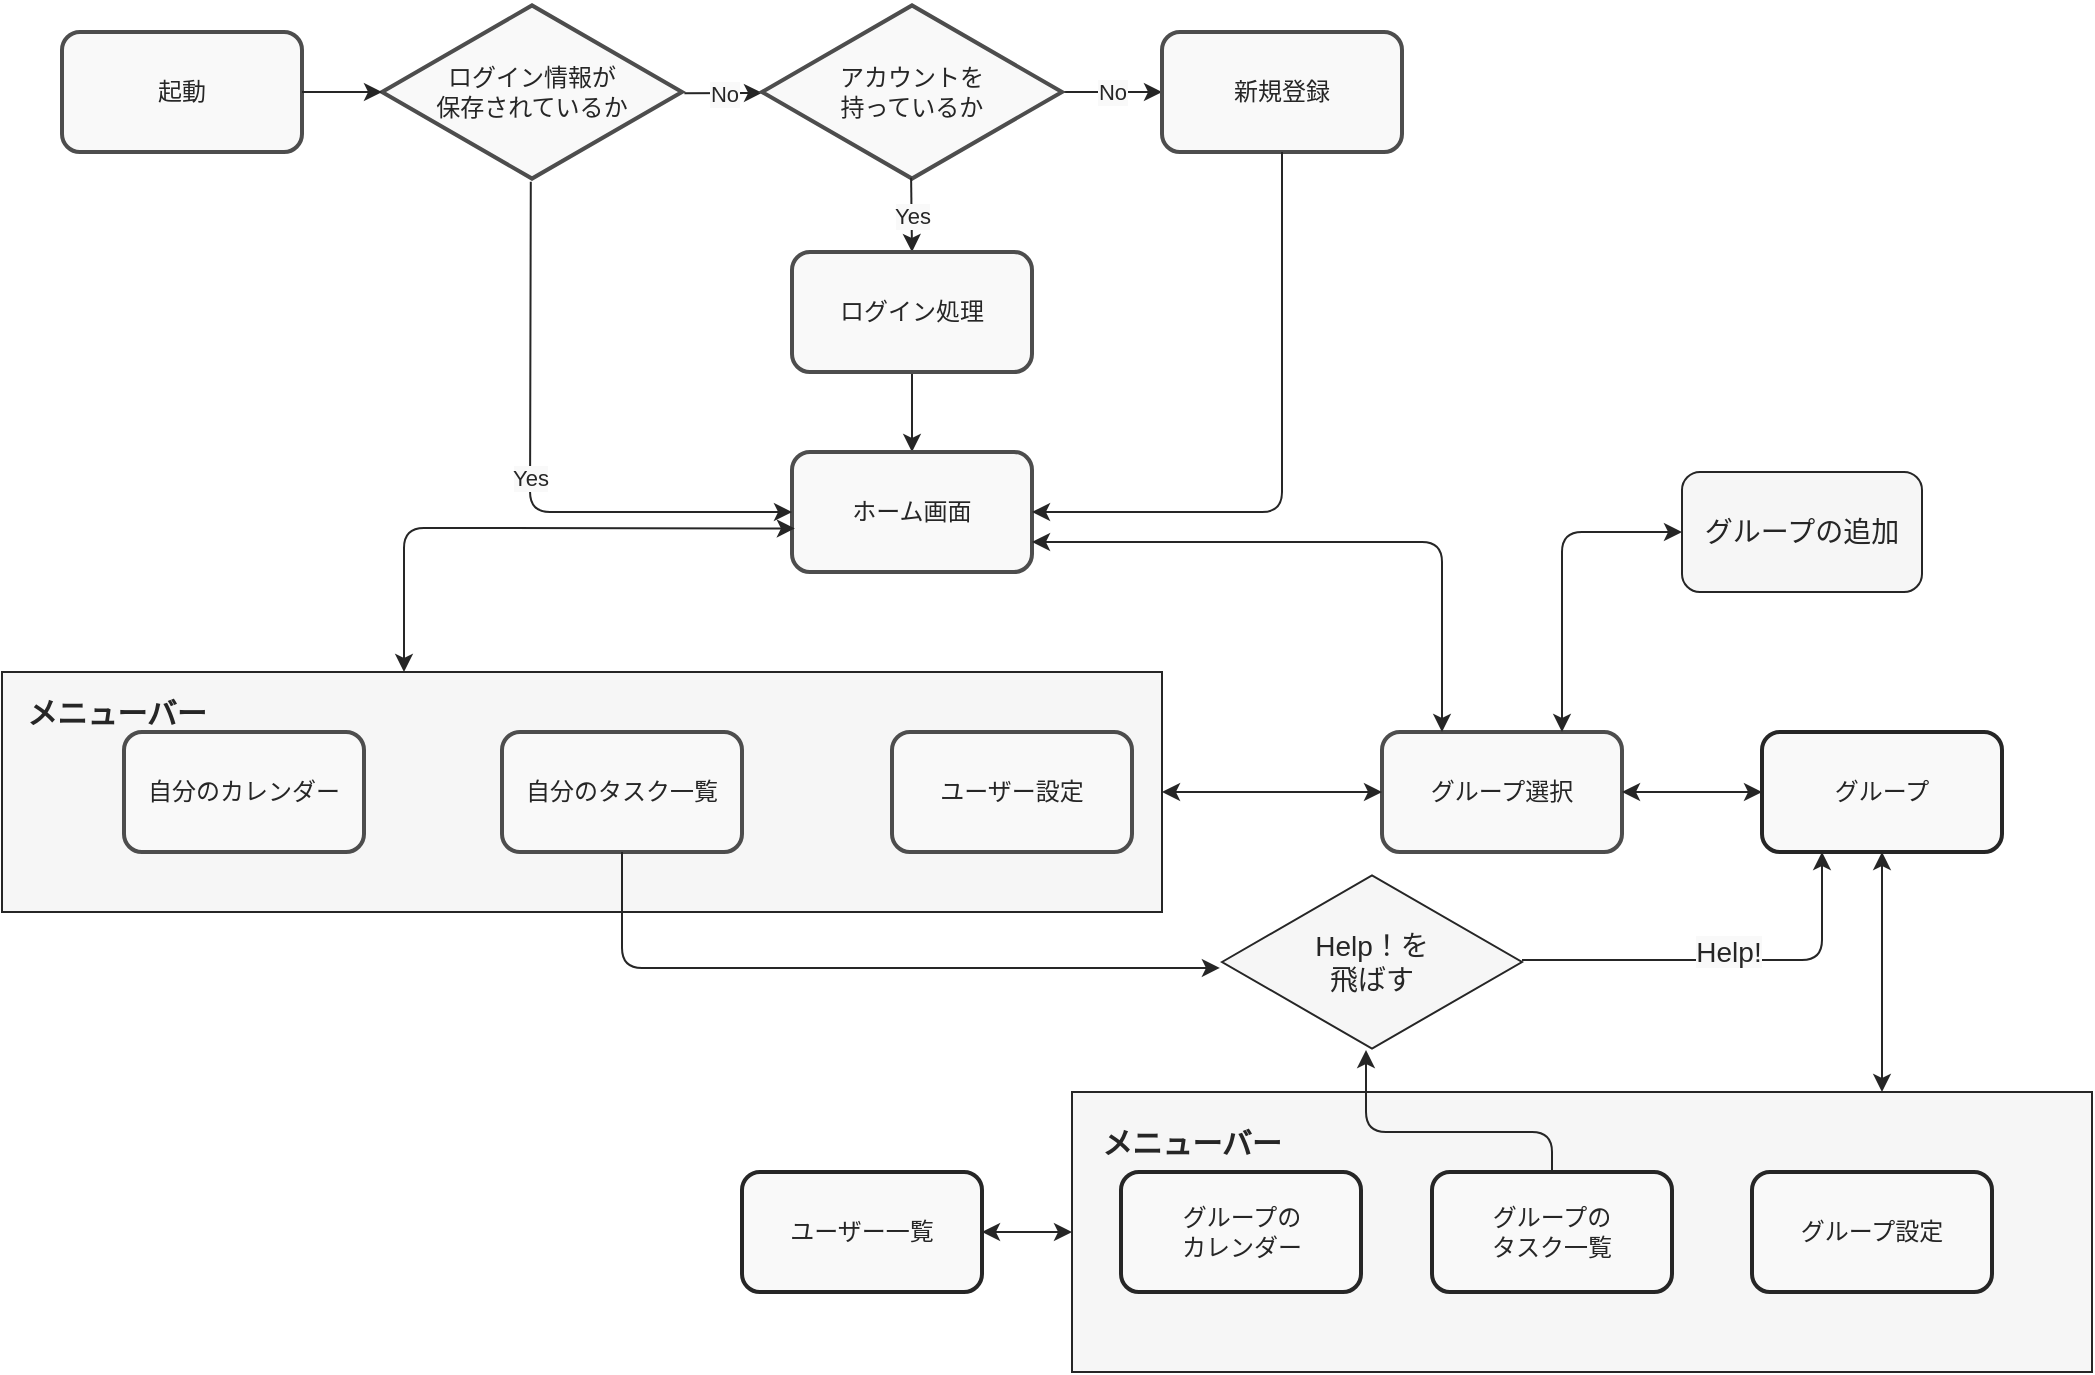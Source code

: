 <mxfile>
    <diagram id="kgN2jSgSi7-aXJNecE2s" name="ページ1">
        <mxGraphModel dx="194" dy="134" grid="1" gridSize="10" guides="1" tooltips="1" connect="1" arrows="1" fold="1" page="1" pageScale="1" pageWidth="1169" pageHeight="827" background="#FFFFFF" math="0" shadow="0">
            <root>
                <mxCell id="0"/>
                <mxCell id="1" parent="0"/>
                <mxCell id="145" value="" style="rounded=0;whiteSpace=wrap;html=1;strokeColor=#262626;strokeWidth=1;fillColor=#F6F6F6;" vertex="1" parent="1">
                    <mxGeometry x="555" y="550" width="510" height="140" as="geometry"/>
                </mxCell>
                <mxCell id="126" value="" style="rounded=0;whiteSpace=wrap;html=1;fillColor=#F6F6F6;strokeColor=#262626;" parent="1" vertex="1">
                    <mxGeometry x="20" y="340" width="580" height="120" as="geometry"/>
                </mxCell>
                <mxCell id="66" value="&lt;font color=&quot;#262626&quot;&gt;起動&lt;/font&gt;" style="rounded=1;whiteSpace=wrap;html=1;strokeColor=#4D4D4D;strokeWidth=2;fillColor=#F9F9F9;" parent="1" vertex="1">
                    <mxGeometry x="50" y="20" width="120" height="60" as="geometry"/>
                </mxCell>
                <mxCell id="67" value="&lt;font color=&quot;#262626&quot;&gt;ログイン情報が&lt;br&gt;保存されているか&lt;/font&gt;" style="html=1;whiteSpace=wrap;aspect=fixed;shape=isoRectangle;strokeColor=#4D4D4D;strokeWidth=2;fillColor=#F9F9F9;" parent="1" vertex="1">
                    <mxGeometry x="210" y="5" width="150" height="90" as="geometry"/>
                </mxCell>
                <mxCell id="69" value="" style="endArrow=classic;html=1;exitX=1;exitY=0.5;exitDx=0;exitDy=0;strokeColor=#262626;" parent="1" source="66" target="67" edge="1">
                    <mxGeometry width="50" height="50" relative="1" as="geometry">
                        <mxPoint x="380" y="320" as="sourcePoint"/>
                        <mxPoint x="430" y="270" as="targetPoint"/>
                    </mxGeometry>
                </mxCell>
                <mxCell id="70" value="" style="endArrow=classic;html=1;strokeColor=#262626;exitX=1.008;exitY=0.507;exitDx=0;exitDy=0;exitPerimeter=0;" parent="1" source="67" target="72" edge="1">
                    <mxGeometry relative="1" as="geometry">
                        <mxPoint x="360" y="300" as="sourcePoint"/>
                        <mxPoint x="420" y="50" as="targetPoint"/>
                    </mxGeometry>
                </mxCell>
                <mxCell id="71" value="No" style="edgeLabel;resizable=0;html=1;align=center;verticalAlign=middle;labelBackgroundColor=#F9F9F9;fontColor=#262626;" parent="70" connectable="0" vertex="1">
                    <mxGeometry relative="1" as="geometry"/>
                </mxCell>
                <mxCell id="79" value="No" style="edgeStyle=orthogonalEdgeStyle;rounded=0;orthogonalLoop=1;jettySize=auto;html=1;fontColor=#262626;strokeColor=#262626;labelBackgroundColor=#F9F9F9;" parent="1" source="72" target="78" edge="1">
                    <mxGeometry relative="1" as="geometry"/>
                </mxCell>
                <mxCell id="72" value="アカウントを&lt;br&gt;持っているか" style="html=1;whiteSpace=wrap;aspect=fixed;shape=isoRectangle;labelBackgroundColor=#F9F9F9;fontColor=#262626;strokeColor=#4D4D4D;strokeWidth=2;fillColor=#F9F9F9;" parent="1" vertex="1">
                    <mxGeometry x="400" y="5" width="150" height="90" as="geometry"/>
                </mxCell>
                <mxCell id="75" value="" style="endArrow=classic;html=1;fontColor=#262626;strokeColor=#262626;entryX=0.5;entryY=0;entryDx=0;entryDy=0;exitX=0.497;exitY=0.977;exitDx=0;exitDy=0;exitPerimeter=0;" parent="1" source="72" target="80" edge="1">
                    <mxGeometry relative="1" as="geometry">
                        <mxPoint x="550" y="50" as="sourcePoint"/>
                        <mxPoint x="600" y="50" as="targetPoint"/>
                    </mxGeometry>
                </mxCell>
                <mxCell id="76" value="Yes" style="edgeLabel;resizable=0;html=1;align=center;verticalAlign=middle;labelBackgroundColor=#F9F9F9;fontColor=#262626;" parent="75" connectable="0" vertex="1">
                    <mxGeometry relative="1" as="geometry"/>
                </mxCell>
                <mxCell id="78" value="新規登録" style="rounded=1;whiteSpace=wrap;html=1;labelBackgroundColor=#F9F9F9;fontColor=#262626;strokeColor=#4D4D4D;strokeWidth=2;fillColor=#F9F9F9;" parent="1" vertex="1">
                    <mxGeometry x="600" y="20" width="120" height="60" as="geometry"/>
                </mxCell>
                <mxCell id="84" value="" style="edgeStyle=orthogonalEdgeStyle;rounded=0;orthogonalLoop=1;jettySize=auto;html=1;labelBackgroundColor=#F9F9F9;fontColor=#262626;strokeColor=#262626;" parent="1" source="80" target="83" edge="1">
                    <mxGeometry relative="1" as="geometry"/>
                </mxCell>
                <mxCell id="80" value="ログイン処理" style="rounded=1;whiteSpace=wrap;html=1;labelBackgroundColor=#F9F9F9;fontColor=#262626;strokeColor=#4D4D4D;strokeWidth=2;fillColor=#F9F9F9;" parent="1" vertex="1">
                    <mxGeometry x="415" y="130" width="120" height="60" as="geometry"/>
                </mxCell>
                <mxCell id="83" value="ホーム画面" style="rounded=1;whiteSpace=wrap;html=1;labelBackgroundColor=#F9F9F9;fontColor=#262626;strokeColor=#4D4D4D;strokeWidth=2;fillColor=#F9F9F9;" parent="1" vertex="1">
                    <mxGeometry x="415" y="230" width="120" height="60" as="geometry"/>
                </mxCell>
                <mxCell id="90" value="" style="endArrow=classic;html=1;labelBackgroundColor=#F9F9F9;fontColor=#262626;strokeColor=#262626;exitX=0.496;exitY=0.998;exitDx=0;exitDy=0;exitPerimeter=0;entryX=0;entryY=0.5;entryDx=0;entryDy=0;" parent="1" source="67" target="83" edge="1">
                    <mxGeometry relative="1" as="geometry">
                        <mxPoint x="330" y="30" as="sourcePoint"/>
                        <mxPoint x="430" y="30" as="targetPoint"/>
                        <Array as="points">
                            <mxPoint x="284" y="260"/>
                        </Array>
                    </mxGeometry>
                </mxCell>
                <mxCell id="91" value="Yes" style="edgeLabel;resizable=0;html=1;align=center;verticalAlign=middle;fontColor=#262626;labelBackgroundColor=#F9F9F9;" parent="90" connectable="0" vertex="1">
                    <mxGeometry relative="1" as="geometry"/>
                </mxCell>
                <mxCell id="92" value="" style="endArrow=classic;html=1;labelBackgroundColor=#F9F9F9;fontColor=#262626;strokeColor=#262626;exitX=0.5;exitY=1;exitDx=0;exitDy=0;entryX=1;entryY=0.5;entryDx=0;entryDy=0;" parent="1" source="78" target="83" edge="1">
                    <mxGeometry width="50" height="50" relative="1" as="geometry">
                        <mxPoint x="360" y="50" as="sourcePoint"/>
                        <mxPoint x="660" y="270" as="targetPoint"/>
                        <Array as="points">
                            <mxPoint x="660" y="260"/>
                        </Array>
                    </mxGeometry>
                </mxCell>
                <mxCell id="95" value="自分のカレンダー" style="rounded=1;whiteSpace=wrap;html=1;labelBackgroundColor=#F9F9F9;fontColor=#262626;strokeColor=#4D4D4D;strokeWidth=2;fillColor=#F9F9F9;" parent="1" vertex="1">
                    <mxGeometry x="81" y="370" width="120" height="60" as="geometry"/>
                </mxCell>
                <mxCell id="96" value="自分のタスク一覧" style="rounded=1;whiteSpace=wrap;html=1;labelBackgroundColor=#F9F9F9;fontColor=#262626;strokeColor=#4D4D4D;strokeWidth=2;fillColor=#F9F9F9;" parent="1" vertex="1">
                    <mxGeometry x="270" y="370" width="120" height="60" as="geometry"/>
                </mxCell>
                <mxCell id="97" value="ユーザー設定" style="rounded=1;whiteSpace=wrap;html=1;labelBackgroundColor=#F9F9F9;fontColor=#262626;strokeColor=#4D4D4D;strokeWidth=2;fillColor=#F9F9F9;" parent="1" vertex="1">
                    <mxGeometry x="465" y="370" width="120" height="60" as="geometry"/>
                </mxCell>
                <mxCell id="98" value="グループ選択" style="rounded=1;whiteSpace=wrap;html=1;labelBackgroundColor=#F9F9F9;fontColor=#262626;strokeColor=#4D4D4D;strokeWidth=2;fillColor=#F9F9F9;" parent="1" vertex="1">
                    <mxGeometry x="710" y="370" width="120" height="60" as="geometry"/>
                </mxCell>
                <mxCell id="116" value="" style="endArrow=classic;startArrow=classic;html=1;labelBackgroundColor=#F9F9F9;fontColor=#262626;strokeColor=#262626;entryX=0.012;entryY=0.637;entryDx=0;entryDy=0;entryPerimeter=0;" parent="1" target="83" edge="1">
                    <mxGeometry width="50" height="50" relative="1" as="geometry">
                        <mxPoint x="221" y="340" as="sourcePoint"/>
                        <mxPoint x="410" y="270" as="targetPoint"/>
                        <Array as="points">
                            <mxPoint x="221" y="268"/>
                        </Array>
                    </mxGeometry>
                </mxCell>
                <mxCell id="119" value="" style="endArrow=classic;startArrow=classic;html=1;labelBackgroundColor=#F9F9F9;fontColor=#262626;strokeColor=#262626;entryX=0;entryY=0.5;entryDx=0;entryDy=0;exitX=1;exitY=0.5;exitDx=0;exitDy=0;" parent="1" source="126" target="98" edge="1">
                    <mxGeometry width="50" height="50" relative="1" as="geometry">
                        <mxPoint x="650" y="400" as="sourcePoint"/>
                        <mxPoint x="420" y="280" as="targetPoint"/>
                    </mxGeometry>
                </mxCell>
                <mxCell id="122" value="" style="endArrow=classic;startArrow=classic;html=1;labelBackgroundColor=#F9F9F9;fontColor=#262626;strokeColor=#262626;exitX=0.25;exitY=0;exitDx=0;exitDy=0;entryX=1;entryY=0.75;entryDx=0;entryDy=0;" parent="1" source="98" target="83" edge="1">
                    <mxGeometry width="50" height="50" relative="1" as="geometry">
                        <mxPoint x="370" y="330" as="sourcePoint"/>
                        <mxPoint x="420" y="280" as="targetPoint"/>
                        <Array as="points">
                            <mxPoint x="740" y="275"/>
                        </Array>
                    </mxGeometry>
                </mxCell>
                <mxCell id="127" value="&lt;font color=&quot;#262626&quot;&gt;&lt;span style=&quot;font-size: 15px&quot;&gt;&lt;span&gt;メニューバー&lt;/span&gt;&lt;/span&gt;&lt;/font&gt;" style="text;html=1;strokeColor=none;fillColor=none;align=center;verticalAlign=middle;whiteSpace=wrap;rounded=0;fontStyle=1" parent="1" vertex="1">
                    <mxGeometry x="25" y="350" width="105" height="20" as="geometry"/>
                </mxCell>
                <mxCell id="128" value="&lt;font color=&quot;#262626&quot;&gt;グループ&lt;/font&gt;" style="rounded=1;whiteSpace=wrap;html=1;strokeColor=#262626;strokeWidth=2;fillColor=#F9F9F9;" vertex="1" parent="1">
                    <mxGeometry x="900" y="370" width="120" height="60" as="geometry"/>
                </mxCell>
                <mxCell id="129" value="" style="endArrow=classic;startArrow=classic;html=1;exitX=1;exitY=0.5;exitDx=0;exitDy=0;entryX=0;entryY=0.5;entryDx=0;entryDy=0;strokeColor=#262626;" edge="1" parent="1" source="98" target="128">
                    <mxGeometry width="50" height="50" relative="1" as="geometry">
                        <mxPoint x="560" y="350" as="sourcePoint"/>
                        <mxPoint x="610" y="300" as="targetPoint"/>
                    </mxGeometry>
                </mxCell>
                <mxCell id="130" value="&lt;font color=&quot;#262626&quot;&gt;グループ設定&lt;/font&gt;" style="rounded=1;whiteSpace=wrap;html=1;strokeColor=#262626;strokeWidth=2;fillColor=#F9F9F9;" vertex="1" parent="1">
                    <mxGeometry x="895" y="590" width="120" height="60" as="geometry"/>
                </mxCell>
                <mxCell id="131" value="&lt;font color=&quot;#262626&quot;&gt;グループの&lt;br&gt;タスク一覧&lt;br&gt;&lt;/font&gt;" style="rounded=1;whiteSpace=wrap;html=1;strokeColor=#262626;strokeWidth=2;fillColor=#F9F9F9;" vertex="1" parent="1">
                    <mxGeometry x="735" y="590" width="120" height="60" as="geometry"/>
                </mxCell>
                <mxCell id="132" value="&lt;font color=&quot;#262626&quot;&gt;グループの&lt;br&gt;カレンダー&lt;/font&gt;" style="rounded=1;whiteSpace=wrap;html=1;strokeColor=#262626;strokeWidth=2;fillColor=#F9F9F9;" vertex="1" parent="1">
                    <mxGeometry x="579.5" y="590" width="120" height="60" as="geometry"/>
                </mxCell>
                <mxCell id="133" value="&lt;font color=&quot;#262626&quot;&gt;ユーザー一覧&lt;/font&gt;" style="rounded=1;whiteSpace=wrap;html=1;strokeColor=#262626;strokeWidth=2;fillColor=#F9F9F9;" vertex="1" parent="1">
                    <mxGeometry x="390" y="590" width="120" height="60" as="geometry"/>
                </mxCell>
                <mxCell id="138" value="" style="endArrow=classic;startArrow=classic;html=1;strokeColor=#262626;exitX=1;exitY=0.5;exitDx=0;exitDy=0;" edge="1" parent="1" source="133">
                    <mxGeometry width="50" height="50" relative="1" as="geometry">
                        <mxPoint x="545" y="620" as="sourcePoint"/>
                        <mxPoint x="555" y="620" as="targetPoint"/>
                    </mxGeometry>
                </mxCell>
                <mxCell id="147" value="" style="endArrow=classic;startArrow=classic;html=1;strokeColor=#262626;entryX=0.5;entryY=1;entryDx=0;entryDy=0;" edge="1" parent="1" target="128">
                    <mxGeometry width="50" height="50" relative="1" as="geometry">
                        <mxPoint x="960" y="550" as="sourcePoint"/>
                        <mxPoint x="560" y="280" as="targetPoint"/>
                    </mxGeometry>
                </mxCell>
                <mxCell id="148" value="&lt;font color=&quot;#262626&quot; style=&quot;font-size: 15px&quot;&gt;メニューバー&lt;/font&gt;" style="text;html=1;strokeColor=none;fillColor=none;align=center;verticalAlign=middle;whiteSpace=wrap;rounded=0;fontStyle=1;fontSize=14;" vertex="1" parent="1">
                    <mxGeometry x="565" y="560" width="100" height="30" as="geometry"/>
                </mxCell>
                <mxCell id="149" value="&lt;font color=&quot;#262626&quot;&gt;グループの追加&lt;/font&gt;" style="rounded=1;whiteSpace=wrap;html=1;fontSize=14;strokeColor=#262626;strokeWidth=1;fillColor=#F6F6F6;" vertex="1" parent="1">
                    <mxGeometry x="860" y="240" width="120" height="60" as="geometry"/>
                </mxCell>
                <mxCell id="150" value="" style="endArrow=classic;startArrow=classic;html=1;fontSize=14;strokeColor=#262626;exitX=0.75;exitY=0;exitDx=0;exitDy=0;entryX=0;entryY=0.5;entryDx=0;entryDy=0;" edge="1" parent="1" source="98" target="149">
                    <mxGeometry width="50" height="50" relative="1" as="geometry">
                        <mxPoint x="530" y="410" as="sourcePoint"/>
                        <mxPoint x="580" y="360" as="targetPoint"/>
                        <Array as="points">
                            <mxPoint x="800" y="270"/>
                        </Array>
                    </mxGeometry>
                </mxCell>
                <mxCell id="157" value="Help！を&lt;br&gt;飛ばす" style="html=1;whiteSpace=wrap;aspect=fixed;shape=isoRectangle;fontSize=14;fontColor=#262626;strokeColor=#262626;strokeWidth=1;fillColor=#F6F6F6;" vertex="1" parent="1">
                    <mxGeometry x="630" y="440" width="150" height="90" as="geometry"/>
                </mxCell>
                <mxCell id="158" value="" style="endArrow=classic;html=1;fontSize=14;fontColor=#262626;strokeColor=#262626;exitX=0.5;exitY=1;exitDx=0;exitDy=0;entryX=-0.007;entryY=0.533;entryDx=0;entryDy=0;entryPerimeter=0;" edge="1" parent="1" source="96" target="157">
                    <mxGeometry width="50" height="50" relative="1" as="geometry">
                        <mxPoint x="570" y="360" as="sourcePoint"/>
                        <mxPoint x="620" y="310" as="targetPoint"/>
                        <Array as="points">
                            <mxPoint x="330" y="488"/>
                        </Array>
                    </mxGeometry>
                </mxCell>
                <mxCell id="159" value="" style="endArrow=classic;html=1;fontSize=14;fontColor=#262626;strokeColor=#262626;exitX=0.5;exitY=0;exitDx=0;exitDy=0;entryX=0.48;entryY=0.989;entryDx=0;entryDy=0;entryPerimeter=0;" edge="1" parent="1" source="131" target="157">
                    <mxGeometry width="50" height="50" relative="1" as="geometry">
                        <mxPoint x="570" y="360" as="sourcePoint"/>
                        <mxPoint x="620" y="310" as="targetPoint"/>
                        <Array as="points">
                            <mxPoint x="795" y="570"/>
                            <mxPoint x="702" y="570"/>
                        </Array>
                    </mxGeometry>
                </mxCell>
                <mxCell id="161" value="" style="endArrow=classic;html=1;fontSize=14;fontColor=#262626;strokeColor=#262626;exitX=1;exitY=0.489;exitDx=0;exitDy=0;exitPerimeter=0;entryX=0.25;entryY=1;entryDx=0;entryDy=0;" edge="1" parent="1" source="157" target="128">
                    <mxGeometry relative="1" as="geometry">
                        <mxPoint x="540" y="340" as="sourcePoint"/>
                        <mxPoint x="640" y="340" as="targetPoint"/>
                        <Array as="points">
                            <mxPoint x="930" y="484"/>
                        </Array>
                    </mxGeometry>
                </mxCell>
                <mxCell id="163" value="&lt;span style=&quot;background-color: rgb(249 , 249 , 249)&quot;&gt;Help!&lt;/span&gt;" style="edgeLabel;html=1;align=center;verticalAlign=middle;resizable=0;points=[];fontSize=14;fontColor=#262626;" vertex="1" connectable="0" parent="161">
                    <mxGeometry x="0.01" y="-4" relative="1" as="geometry">
                        <mxPoint y="-8" as="offset"/>
                    </mxGeometry>
                </mxCell>
            </root>
        </mxGraphModel>
    </diagram>
</mxfile>